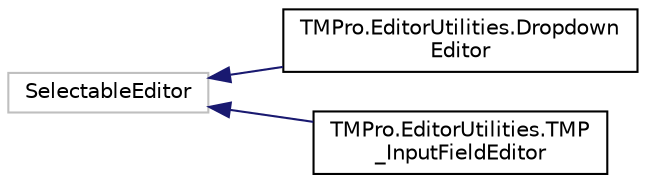 digraph "Graphical Class Hierarchy"
{
 // LATEX_PDF_SIZE
  edge [fontname="Helvetica",fontsize="10",labelfontname="Helvetica",labelfontsize="10"];
  node [fontname="Helvetica",fontsize="10",shape=record];
  rankdir="LR";
  Node120 [label="SelectableEditor",height=0.2,width=0.4,color="grey75", fillcolor="white", style="filled",tooltip=" "];
  Node120 -> Node0 [dir="back",color="midnightblue",fontsize="10",style="solid",fontname="Helvetica"];
  Node0 [label="TMPro.EditorUtilities.Dropdown\lEditor",height=0.2,width=0.4,color="black", fillcolor="white", style="filled",URL="$class_t_m_pro_1_1_editor_utilities_1_1_dropdown_editor.html",tooltip=" "];
  Node120 -> Node122 [dir="back",color="midnightblue",fontsize="10",style="solid",fontname="Helvetica"];
  Node122 [label="TMPro.EditorUtilities.TMP\l_InputFieldEditor",height=0.2,width=0.4,color="black", fillcolor="white", style="filled",URL="$class_t_m_pro_1_1_editor_utilities_1_1_t_m_p___input_field_editor.html",tooltip=" "];
}
